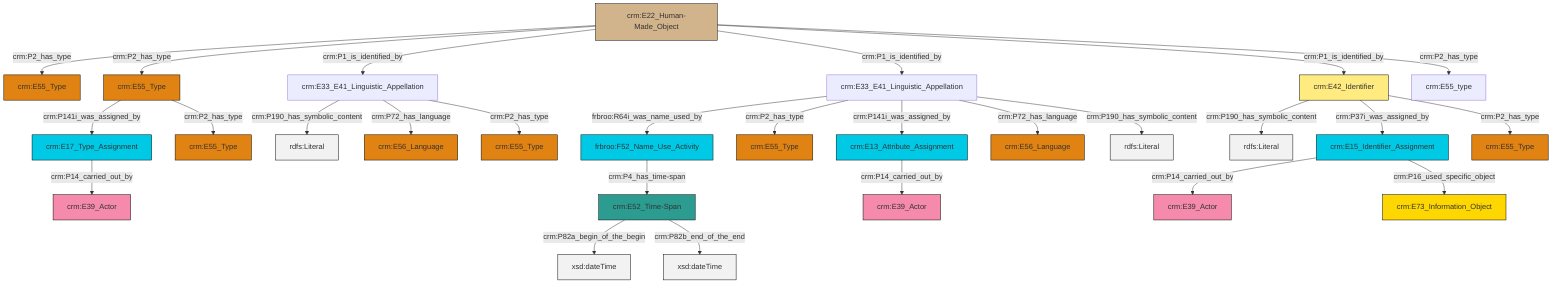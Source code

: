 graph TD
classDef Literal fill:#f2f2f2,stroke:#000000;
classDef CRM_Entity fill:#FFFFFF,stroke:#000000;
classDef Temporal_Entity fill:#00C9E6, stroke:#000000;
classDef Type fill:#E18312, stroke:#000000;
classDef Time-Span fill:#2C9C91, stroke:#000000;
classDef Appellation fill:#FFEB7F, stroke:#000000;
classDef Place fill:#008836, stroke:#000000;
classDef Persistent_Item fill:#B266B2, stroke:#000000;
classDef Conceptual_Object fill:#FFD700, stroke:#000000;
classDef Physical_Thing fill:#D2B48C, stroke:#000000;
classDef Actor fill:#f58aad, stroke:#000000;
classDef PC_Classes fill:#4ce600, stroke:#000000;
classDef Multi fill:#cccccc,stroke:#000000;

0["frbroo:F52_Name_Use_Activity"]:::Temporal_Entity -->|crm:P4_has_time-span| 1["crm:E52_Time-Span"]:::Time-Span
4["crm:E33_E41_Linguistic_Appellation"]:::Default -->|crm:P190_has_symbolic_content| 5[rdfs:Literal]:::Literal
6["crm:E15_Identifier_Assignment"]:::Temporal_Entity -->|crm:P14_carried_out_by| 7["crm:E39_Actor"]:::Actor
9["crm:E17_Type_Assignment"]:::Temporal_Entity -->|crm:P14_carried_out_by| 10["crm:E39_Actor"]:::Actor
11["crm:E22_Human-Made_Object"]:::Physical_Thing -->|crm:P2_has_type| 12["crm:E55_Type"]:::Type
13["crm:E33_E41_Linguistic_Appellation"]:::Default -->|frbroo:R64i_was_name_used_by| 0["frbroo:F52_Name_Use_Activity"]:::Temporal_Entity
2["crm:E55_Type"]:::Type -->|crm:P141i_was_assigned_by| 9["crm:E17_Type_Assignment"]:::Temporal_Entity
11["crm:E22_Human-Made_Object"]:::Physical_Thing -->|crm:P2_has_type| 2["crm:E55_Type"]:::Type
11["crm:E22_Human-Made_Object"]:::Physical_Thing -->|crm:P1_is_identified_by| 4["crm:E33_E41_Linguistic_Appellation"]:::Default
1["crm:E52_Time-Span"]:::Time-Span -->|crm:P82a_begin_of_the_begin| 17[xsd:dateTime]:::Literal
13["crm:E33_E41_Linguistic_Appellation"]:::Default -->|crm:P2_has_type| 19["crm:E55_Type"]:::Type
13["crm:E33_E41_Linguistic_Appellation"]:::Default -->|crm:P141i_was_assigned_by| 20["crm:E13_Attribute_Assignment"]:::Temporal_Entity
21["crm:E42_Identifier"]:::Appellation -->|crm:P190_has_symbolic_content| 22[rdfs:Literal]:::Literal
6["crm:E15_Identifier_Assignment"]:::Temporal_Entity -->|crm:P16_used_specific_object| 25["crm:E73_Information_Object"]:::Conceptual_Object
13["crm:E33_E41_Linguistic_Appellation"]:::Default -->|crm:P72_has_language| 26["crm:E56_Language"]:::Type
11["crm:E22_Human-Made_Object"]:::Physical_Thing -->|crm:P1_is_identified_by| 13["crm:E33_E41_Linguistic_Appellation"]:::Default
4["crm:E33_E41_Linguistic_Appellation"]:::Default -->|crm:P72_has_language| 34["crm:E56_Language"]:::Type
13["crm:E33_E41_Linguistic_Appellation"]:::Default -->|crm:P190_has_symbolic_content| 35[rdfs:Literal]:::Literal
2["crm:E55_Type"]:::Type -->|crm:P2_has_type| 27["crm:E55_Type"]:::Type
1["crm:E52_Time-Span"]:::Time-Span -->|crm:P82b_end_of_the_end| 40[xsd:dateTime]:::Literal
21["crm:E42_Identifier"]:::Appellation -->|crm:P37i_was_assigned_by| 6["crm:E15_Identifier_Assignment"]:::Temporal_Entity
11["crm:E22_Human-Made_Object"]:::Physical_Thing -->|crm:P1_is_identified_by| 21["crm:E42_Identifier"]:::Appellation
4["crm:E33_E41_Linguistic_Appellation"]:::Default -->|crm:P2_has_type| 15["crm:E55_Type"]:::Type
11["crm:E22_Human-Made_Object"]:::Physical_Thing -->|crm:P2_has_type| 42["crm:E55_type"]:::Default
20["crm:E13_Attribute_Assignment"]:::Temporal_Entity -->|crm:P14_carried_out_by| 23["crm:E39_Actor"]:::Actor
21["crm:E42_Identifier"]:::Appellation -->|crm:P2_has_type| 49["crm:E55_Type"]:::Type